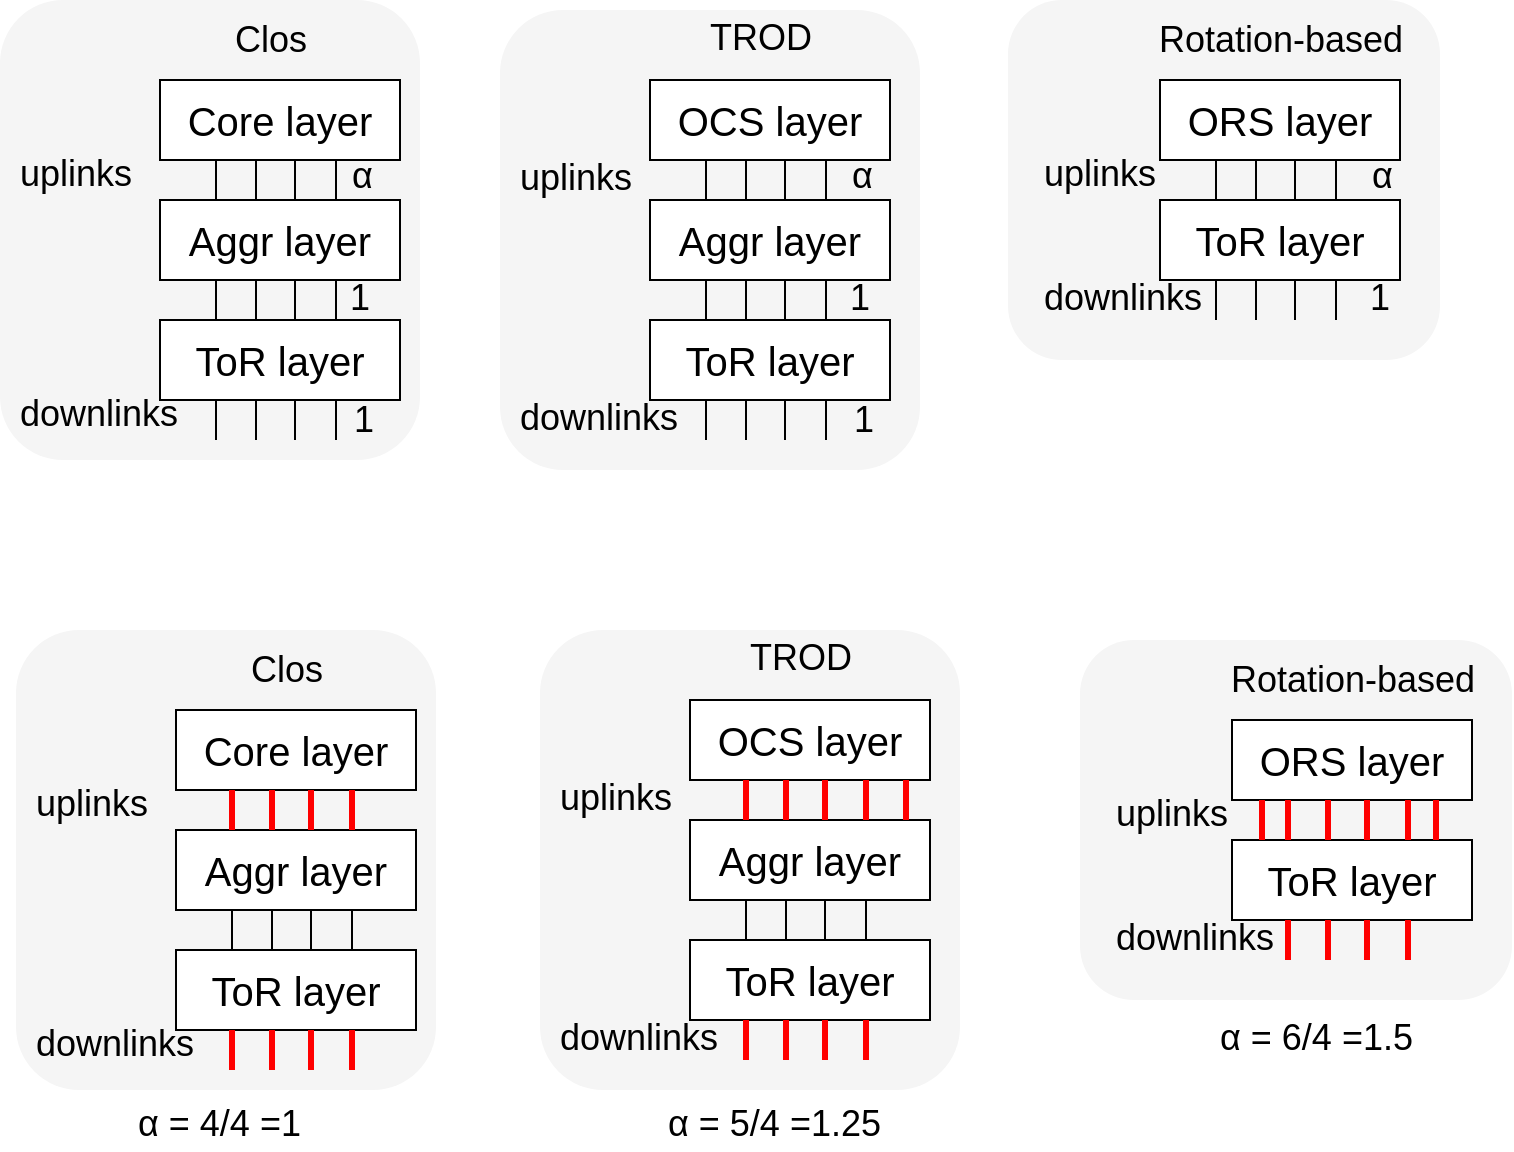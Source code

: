 <mxfile version="13.3.1" type="device"><diagram id="Op9jHo0ewqDylkcn6_16" name="Page-1"><mxGraphModel dx="1773" dy="628" grid="1" gridSize="10" guides="1" tooltips="1" connect="1" arrows="1" fold="1" page="1" pageScale="1" pageWidth="827" pageHeight="1169" math="0" shadow="0"><root><mxCell id="0"/><mxCell id="1" parent="0"/><mxCell id="8iMcbHmwSpICWa5NZXie-75" value="" style="rounded=1;whiteSpace=wrap;html=1;fillColor=#f5f5f5;strokeColor=none;fontColor=#333333;" parent="1" vertex="1"><mxGeometry x="454" y="40" width="216" height="180" as="geometry"/></mxCell><mxCell id="8iMcbHmwSpICWa5NZXie-74" value="" style="rounded=1;whiteSpace=wrap;html=1;fillColor=#f5f5f5;strokeColor=none;fontColor=#333333;" parent="1" vertex="1"><mxGeometry x="200" y="45" width="210" height="230" as="geometry"/></mxCell><mxCell id="8iMcbHmwSpICWa5NZXie-73" value="" style="rounded=1;whiteSpace=wrap;html=1;fillColor=#f5f5f5;strokeColor=none;fontColor=#333333;" parent="1" vertex="1"><mxGeometry x="-50" y="40" width="210" height="230" as="geometry"/></mxCell><mxCell id="8iMcbHmwSpICWa5NZXie-1" value="&lt;font style=&quot;font-size: 20px&quot;&gt;Aggr layer&lt;/font&gt;" style="rounded=0;whiteSpace=wrap;html=1;" parent="1" vertex="1"><mxGeometry x="30" y="140" width="120" height="40" as="geometry"/></mxCell><mxCell id="8iMcbHmwSpICWa5NZXie-2" value="&lt;font style=&quot;font-size: 20px&quot;&gt;ToR layer&lt;/font&gt;" style="rounded=0;whiteSpace=wrap;html=1;" parent="1" vertex="1"><mxGeometry x="30" y="200" width="120" height="40" as="geometry"/></mxCell><mxCell id="8iMcbHmwSpICWa5NZXie-3" value="&lt;font style=&quot;font-size: 18px&quot;&gt;Clos&lt;/font&gt;" style="text;html=1;align=center;verticalAlign=middle;resizable=0;points=[];autosize=1;" parent="1" vertex="1"><mxGeometry x="60" y="50" width="50" height="20" as="geometry"/></mxCell><mxCell id="8iMcbHmwSpICWa5NZXie-4" value="" style="endArrow=none;html=1;" parent="1" edge="1"><mxGeometry width="50" height="50" relative="1" as="geometry"><mxPoint x="58" y="200" as="sourcePoint"/><mxPoint x="58" y="180" as="targetPoint"/></mxGeometry></mxCell><mxCell id="8iMcbHmwSpICWa5NZXie-5" value="" style="endArrow=none;html=1;" parent="1" edge="1"><mxGeometry width="50" height="50" relative="1" as="geometry"><mxPoint x="78" y="200" as="sourcePoint"/><mxPoint x="78" y="180" as="targetPoint"/></mxGeometry></mxCell><mxCell id="8iMcbHmwSpICWa5NZXie-6" value="" style="endArrow=none;html=1;" parent="1" edge="1"><mxGeometry width="50" height="50" relative="1" as="geometry"><mxPoint x="97.5" y="200" as="sourcePoint"/><mxPoint x="97.5" y="180" as="targetPoint"/></mxGeometry></mxCell><mxCell id="8iMcbHmwSpICWa5NZXie-7" value="" style="endArrow=none;html=1;" parent="1" edge="1"><mxGeometry width="50" height="50" relative="1" as="geometry"><mxPoint x="118" y="200" as="sourcePoint"/><mxPoint x="118" y="180" as="targetPoint"/></mxGeometry></mxCell><mxCell id="8iMcbHmwSpICWa5NZXie-8" value="&lt;font style=&quot;font-size: 20px&quot;&gt;Core layer&lt;/font&gt;" style="rounded=0;whiteSpace=wrap;html=1;" parent="1" vertex="1"><mxGeometry x="30" y="80" width="120" height="40" as="geometry"/></mxCell><mxCell id="8iMcbHmwSpICWa5NZXie-9" value="" style="endArrow=none;html=1;" parent="1" edge="1"><mxGeometry width="50" height="50" relative="1" as="geometry"><mxPoint x="58" y="140" as="sourcePoint"/><mxPoint x="58" y="120" as="targetPoint"/></mxGeometry></mxCell><mxCell id="8iMcbHmwSpICWa5NZXie-10" value="" style="endArrow=none;html=1;" parent="1" edge="1"><mxGeometry width="50" height="50" relative="1" as="geometry"><mxPoint x="78" y="140" as="sourcePoint"/><mxPoint x="78" y="120" as="targetPoint"/></mxGeometry></mxCell><mxCell id="8iMcbHmwSpICWa5NZXie-11" value="" style="endArrow=none;html=1;" parent="1" edge="1"><mxGeometry width="50" height="50" relative="1" as="geometry"><mxPoint x="97.5" y="140" as="sourcePoint"/><mxPoint x="97.5" y="120" as="targetPoint"/></mxGeometry></mxCell><mxCell id="8iMcbHmwSpICWa5NZXie-12" value="" style="endArrow=none;html=1;" parent="1" edge="1"><mxGeometry width="50" height="50" relative="1" as="geometry"><mxPoint x="118" y="140" as="sourcePoint"/><mxPoint x="118" y="120" as="targetPoint"/></mxGeometry></mxCell><mxCell id="8iMcbHmwSpICWa5NZXie-13" value="" style="endArrow=none;html=1;" parent="1" edge="1"><mxGeometry width="50" height="50" relative="1" as="geometry"><mxPoint x="58" y="260" as="sourcePoint"/><mxPoint x="58" y="240" as="targetPoint"/></mxGeometry></mxCell><mxCell id="8iMcbHmwSpICWa5NZXie-14" value="" style="endArrow=none;html=1;" parent="1" edge="1"><mxGeometry width="50" height="50" relative="1" as="geometry"><mxPoint x="78" y="260" as="sourcePoint"/><mxPoint x="78" y="240" as="targetPoint"/></mxGeometry></mxCell><mxCell id="8iMcbHmwSpICWa5NZXie-15" value="" style="endArrow=none;html=1;" parent="1" edge="1"><mxGeometry width="50" height="50" relative="1" as="geometry"><mxPoint x="97.5" y="260" as="sourcePoint"/><mxPoint x="97.5" y="240" as="targetPoint"/></mxGeometry></mxCell><mxCell id="8iMcbHmwSpICWa5NZXie-16" value="" style="endArrow=none;html=1;" parent="1" edge="1"><mxGeometry width="50" height="50" relative="1" as="geometry"><mxPoint x="118" y="260" as="sourcePoint"/><mxPoint x="118" y="240" as="targetPoint"/></mxGeometry></mxCell><mxCell id="8iMcbHmwSpICWa5NZXie-17" value="&lt;font style=&quot;font-size: 20px&quot;&gt;Aggr layer&lt;/font&gt;" style="rounded=0;whiteSpace=wrap;html=1;" parent="1" vertex="1"><mxGeometry x="275" y="140" width="120" height="40" as="geometry"/></mxCell><mxCell id="8iMcbHmwSpICWa5NZXie-18" value="&lt;font style=&quot;font-size: 20px&quot;&gt;ToR layer&lt;/font&gt;" style="rounded=0;whiteSpace=wrap;html=1;" parent="1" vertex="1"><mxGeometry x="275" y="200" width="120" height="40" as="geometry"/></mxCell><mxCell id="8iMcbHmwSpICWa5NZXie-19" value="&lt;font style=&quot;font-size: 18px&quot;&gt;TROD&lt;br&gt;&lt;br&gt;&lt;/font&gt;" style="text;html=1;align=center;verticalAlign=middle;resizable=0;points=[];autosize=1;" parent="1" vertex="1"><mxGeometry x="295" y="50" width="70" height="40" as="geometry"/></mxCell><mxCell id="8iMcbHmwSpICWa5NZXie-20" value="" style="endArrow=none;html=1;" parent="1" edge="1"><mxGeometry width="50" height="50" relative="1" as="geometry"><mxPoint x="303" y="200" as="sourcePoint"/><mxPoint x="303" y="180" as="targetPoint"/></mxGeometry></mxCell><mxCell id="8iMcbHmwSpICWa5NZXie-21" value="" style="endArrow=none;html=1;" parent="1" edge="1"><mxGeometry width="50" height="50" relative="1" as="geometry"><mxPoint x="323" y="200" as="sourcePoint"/><mxPoint x="323" y="180" as="targetPoint"/></mxGeometry></mxCell><mxCell id="8iMcbHmwSpICWa5NZXie-22" value="" style="endArrow=none;html=1;" parent="1" edge="1"><mxGeometry width="50" height="50" relative="1" as="geometry"><mxPoint x="342.5" y="200" as="sourcePoint"/><mxPoint x="342.5" y="180" as="targetPoint"/></mxGeometry></mxCell><mxCell id="8iMcbHmwSpICWa5NZXie-23" value="" style="endArrow=none;html=1;" parent="1" edge="1"><mxGeometry width="50" height="50" relative="1" as="geometry"><mxPoint x="363" y="200" as="sourcePoint"/><mxPoint x="363" y="180" as="targetPoint"/></mxGeometry></mxCell><mxCell id="8iMcbHmwSpICWa5NZXie-24" value="&lt;font style=&quot;font-size: 20px&quot;&gt;OCS layer&lt;/font&gt;" style="rounded=0;whiteSpace=wrap;html=1;" parent="1" vertex="1"><mxGeometry x="275" y="80" width="120" height="40" as="geometry"/></mxCell><mxCell id="8iMcbHmwSpICWa5NZXie-25" value="" style="endArrow=none;html=1;" parent="1" edge="1"><mxGeometry width="50" height="50" relative="1" as="geometry"><mxPoint x="303" y="140" as="sourcePoint"/><mxPoint x="303" y="120" as="targetPoint"/></mxGeometry></mxCell><mxCell id="8iMcbHmwSpICWa5NZXie-26" value="" style="endArrow=none;html=1;" parent="1" edge="1"><mxGeometry width="50" height="50" relative="1" as="geometry"><mxPoint x="323" y="140" as="sourcePoint"/><mxPoint x="323" y="120" as="targetPoint"/></mxGeometry></mxCell><mxCell id="8iMcbHmwSpICWa5NZXie-27" value="" style="endArrow=none;html=1;" parent="1" edge="1"><mxGeometry width="50" height="50" relative="1" as="geometry"><mxPoint x="342.5" y="140" as="sourcePoint"/><mxPoint x="342.5" y="120" as="targetPoint"/></mxGeometry></mxCell><mxCell id="8iMcbHmwSpICWa5NZXie-28" value="" style="endArrow=none;html=1;" parent="1" edge="1"><mxGeometry width="50" height="50" relative="1" as="geometry"><mxPoint x="363" y="140" as="sourcePoint"/><mxPoint x="363" y="120" as="targetPoint"/></mxGeometry></mxCell><mxCell id="8iMcbHmwSpICWa5NZXie-29" value="" style="endArrow=none;html=1;" parent="1" edge="1"><mxGeometry width="50" height="50" relative="1" as="geometry"><mxPoint x="303" y="260" as="sourcePoint"/><mxPoint x="303" y="240" as="targetPoint"/></mxGeometry></mxCell><mxCell id="8iMcbHmwSpICWa5NZXie-30" value="" style="endArrow=none;html=1;" parent="1" edge="1"><mxGeometry width="50" height="50" relative="1" as="geometry"><mxPoint x="323" y="260" as="sourcePoint"/><mxPoint x="323" y="240" as="targetPoint"/></mxGeometry></mxCell><mxCell id="8iMcbHmwSpICWa5NZXie-31" value="" style="endArrow=none;html=1;" parent="1" edge="1"><mxGeometry width="50" height="50" relative="1" as="geometry"><mxPoint x="342.5" y="260" as="sourcePoint"/><mxPoint x="342.5" y="240" as="targetPoint"/></mxGeometry></mxCell><mxCell id="8iMcbHmwSpICWa5NZXie-32" value="" style="endArrow=none;html=1;" parent="1" edge="1"><mxGeometry width="50" height="50" relative="1" as="geometry"><mxPoint x="363" y="260" as="sourcePoint"/><mxPoint x="363" y="240" as="targetPoint"/></mxGeometry></mxCell><mxCell id="8iMcbHmwSpICWa5NZXie-33" value="&lt;font style=&quot;font-size: 18px&quot;&gt;uplinks&lt;/font&gt;" style="text;whiteSpace=wrap;html=1;" parent="1" vertex="1"><mxGeometry x="-42" y="110" width="60" height="30" as="geometry"/></mxCell><mxCell id="8iMcbHmwSpICWa5NZXie-34" value="&lt;font style=&quot;font-size: 18px&quot;&gt;downlinks&lt;/font&gt;" style="text;whiteSpace=wrap;html=1;" parent="1" vertex="1"><mxGeometry x="-42" y="230" width="60" height="30" as="geometry"/></mxCell><mxCell id="8iMcbHmwSpICWa5NZXie-35" value="&lt;font style=&quot;font-size: 20px&quot;&gt;ToR layer&lt;/font&gt;" style="rounded=0;whiteSpace=wrap;html=1;" parent="1" vertex="1"><mxGeometry x="530" y="140" width="120" height="40" as="geometry"/></mxCell><mxCell id="8iMcbHmwSpICWa5NZXie-37" value="&lt;font style=&quot;font-size: 18px&quot;&gt;Rotation-based&lt;br&gt;&lt;/font&gt;" style="text;html=1;align=center;verticalAlign=middle;resizable=0;points=[];autosize=1;" parent="1" vertex="1"><mxGeometry x="520" y="50" width="140" height="20" as="geometry"/></mxCell><mxCell id="8iMcbHmwSpICWa5NZXie-38" value="" style="endArrow=none;html=1;" parent="1" edge="1"><mxGeometry width="50" height="50" relative="1" as="geometry"><mxPoint x="558" y="200" as="sourcePoint"/><mxPoint x="558" y="180" as="targetPoint"/></mxGeometry></mxCell><mxCell id="8iMcbHmwSpICWa5NZXie-39" value="" style="endArrow=none;html=1;" parent="1" edge="1"><mxGeometry width="50" height="50" relative="1" as="geometry"><mxPoint x="578" y="200" as="sourcePoint"/><mxPoint x="578" y="180" as="targetPoint"/></mxGeometry></mxCell><mxCell id="8iMcbHmwSpICWa5NZXie-40" value="" style="endArrow=none;html=1;" parent="1" edge="1"><mxGeometry width="50" height="50" relative="1" as="geometry"><mxPoint x="597.5" y="200" as="sourcePoint"/><mxPoint x="597.5" y="180" as="targetPoint"/></mxGeometry></mxCell><mxCell id="8iMcbHmwSpICWa5NZXie-41" value="" style="endArrow=none;html=1;" parent="1" edge="1"><mxGeometry width="50" height="50" relative="1" as="geometry"><mxPoint x="618" y="200" as="sourcePoint"/><mxPoint x="618" y="180" as="targetPoint"/></mxGeometry></mxCell><mxCell id="8iMcbHmwSpICWa5NZXie-42" value="&lt;font style=&quot;font-size: 20px&quot;&gt;ORS layer&lt;/font&gt;" style="rounded=0;whiteSpace=wrap;html=1;" parent="1" vertex="1"><mxGeometry x="530" y="80" width="120" height="40" as="geometry"/></mxCell><mxCell id="8iMcbHmwSpICWa5NZXie-43" value="" style="endArrow=none;html=1;" parent="1" edge="1"><mxGeometry width="50" height="50" relative="1" as="geometry"><mxPoint x="558" y="140" as="sourcePoint"/><mxPoint x="558" y="120" as="targetPoint"/></mxGeometry></mxCell><mxCell id="8iMcbHmwSpICWa5NZXie-44" value="" style="endArrow=none;html=1;" parent="1" edge="1"><mxGeometry width="50" height="50" relative="1" as="geometry"><mxPoint x="578" y="140" as="sourcePoint"/><mxPoint x="578" y="120" as="targetPoint"/></mxGeometry></mxCell><mxCell id="8iMcbHmwSpICWa5NZXie-45" value="" style="endArrow=none;html=1;" parent="1" edge="1"><mxGeometry width="50" height="50" relative="1" as="geometry"><mxPoint x="597.5" y="140" as="sourcePoint"/><mxPoint x="597.5" y="120" as="targetPoint"/></mxGeometry></mxCell><mxCell id="8iMcbHmwSpICWa5NZXie-46" value="" style="endArrow=none;html=1;" parent="1" edge="1"><mxGeometry width="50" height="50" relative="1" as="geometry"><mxPoint x="618" y="140" as="sourcePoint"/><mxPoint x="618" y="120" as="targetPoint"/></mxGeometry></mxCell><mxCell id="8iMcbHmwSpICWa5NZXie-68" value="&lt;font style=&quot;font-size: 18px&quot;&gt;uplinks&lt;/font&gt;" style="text;whiteSpace=wrap;html=1;" parent="1" vertex="1"><mxGeometry x="208" y="112" width="60" height="30" as="geometry"/></mxCell><mxCell id="8iMcbHmwSpICWa5NZXie-69" value="&lt;font style=&quot;font-size: 18px&quot;&gt;downlinks&lt;/font&gt;" style="text;whiteSpace=wrap;html=1;" parent="1" vertex="1"><mxGeometry x="208" y="232" width="60" height="30" as="geometry"/></mxCell><mxCell id="8iMcbHmwSpICWa5NZXie-70" value="&lt;font style=&quot;font-size: 18px&quot;&gt;uplinks&lt;/font&gt;" style="text;whiteSpace=wrap;html=1;" parent="1" vertex="1"><mxGeometry x="470" y="110" width="60" height="30" as="geometry"/></mxCell><mxCell id="8iMcbHmwSpICWa5NZXie-71" value="&lt;font style=&quot;font-size: 18px&quot;&gt;downlinks&lt;/font&gt;" style="text;whiteSpace=wrap;html=1;" parent="1" vertex="1"><mxGeometry x="470" y="172" width="60" height="30" as="geometry"/></mxCell><mxCell id="osnJoThfvf7gJGXXG575-1" value="&lt;font style=&quot;font-size: 18px&quot;&gt;1&lt;/font&gt;" style="text;whiteSpace=wrap;html=1;" parent="1" vertex="1"><mxGeometry x="125" y="233" width="60" height="30" as="geometry"/></mxCell><mxCell id="osnJoThfvf7gJGXXG575-2" value="&lt;font style=&quot;font-size: 18px&quot;&gt;1&lt;/font&gt;" style="text;whiteSpace=wrap;html=1;" parent="1" vertex="1"><mxGeometry x="123" y="172" width="60" height="30" as="geometry"/></mxCell><mxCell id="osnJoThfvf7gJGXXG575-3" value="&lt;span style=&quot;font-size: 18px&quot;&gt;α&lt;/span&gt;" style="text;whiteSpace=wrap;html=1;" parent="1" vertex="1"><mxGeometry x="124" y="111" width="60" height="30" as="geometry"/></mxCell><mxCell id="osnJoThfvf7gJGXXG575-4" value="&lt;font style=&quot;font-size: 18px&quot;&gt;1&lt;/font&gt;" style="text;whiteSpace=wrap;html=1;" parent="1" vertex="1"><mxGeometry x="375" y="233" width="60" height="30" as="geometry"/></mxCell><mxCell id="osnJoThfvf7gJGXXG575-5" value="&lt;font style=&quot;font-size: 18px&quot;&gt;1&lt;/font&gt;" style="text;whiteSpace=wrap;html=1;" parent="1" vertex="1"><mxGeometry x="373" y="172" width="60" height="30" as="geometry"/></mxCell><mxCell id="osnJoThfvf7gJGXXG575-6" value="&lt;span style=&quot;font-size: 18px&quot;&gt;α&lt;/span&gt;" style="text;whiteSpace=wrap;html=1;" parent="1" vertex="1"><mxGeometry x="374" y="111" width="60" height="30" as="geometry"/></mxCell><mxCell id="osnJoThfvf7gJGXXG575-7" value="&lt;font style=&quot;font-size: 18px&quot;&gt;1&lt;/font&gt;" style="text;whiteSpace=wrap;html=1;" parent="1" vertex="1"><mxGeometry x="633" y="172" width="60" height="30" as="geometry"/></mxCell><mxCell id="osnJoThfvf7gJGXXG575-8" value="&lt;span style=&quot;font-size: 18px&quot;&gt;α&lt;/span&gt;" style="text;whiteSpace=wrap;html=1;" parent="1" vertex="1"><mxGeometry x="634" y="111" width="60" height="30" as="geometry"/></mxCell><mxCell id="ZwWFiYqxc0m16YC4w7bp-1" value="" style="rounded=1;whiteSpace=wrap;html=1;fillColor=#f5f5f5;strokeColor=none;fontColor=#333333;strokeWidth=3;" vertex="1" parent="1"><mxGeometry x="-42" y="355" width="210" height="230" as="geometry"/></mxCell><mxCell id="ZwWFiYqxc0m16YC4w7bp-2" value="&lt;font style=&quot;font-size: 20px&quot;&gt;Aggr layer&lt;/font&gt;" style="rounded=0;whiteSpace=wrap;html=1;" vertex="1" parent="1"><mxGeometry x="38" y="455" width="120" height="40" as="geometry"/></mxCell><mxCell id="ZwWFiYqxc0m16YC4w7bp-3" value="&lt;font style=&quot;font-size: 20px&quot;&gt;ToR layer&lt;/font&gt;" style="rounded=0;whiteSpace=wrap;html=1;" vertex="1" parent="1"><mxGeometry x="38" y="515" width="120" height="40" as="geometry"/></mxCell><mxCell id="ZwWFiYqxc0m16YC4w7bp-4" value="&lt;font style=&quot;font-size: 18px&quot;&gt;Clos&lt;/font&gt;" style="text;html=1;align=center;verticalAlign=middle;resizable=0;points=[];autosize=1;" vertex="1" parent="1"><mxGeometry x="68" y="365" width="50" height="20" as="geometry"/></mxCell><mxCell id="ZwWFiYqxc0m16YC4w7bp-5" value="" style="endArrow=none;html=1;" edge="1" parent="1"><mxGeometry width="50" height="50" relative="1" as="geometry"><mxPoint x="66" y="515" as="sourcePoint"/><mxPoint x="66" y="495" as="targetPoint"/></mxGeometry></mxCell><mxCell id="ZwWFiYqxc0m16YC4w7bp-6" value="" style="endArrow=none;html=1;" edge="1" parent="1"><mxGeometry width="50" height="50" relative="1" as="geometry"><mxPoint x="86" y="515" as="sourcePoint"/><mxPoint x="86" y="495" as="targetPoint"/></mxGeometry></mxCell><mxCell id="ZwWFiYqxc0m16YC4w7bp-7" value="" style="endArrow=none;html=1;" edge="1" parent="1"><mxGeometry width="50" height="50" relative="1" as="geometry"><mxPoint x="105.5" y="515" as="sourcePoint"/><mxPoint x="105.5" y="495" as="targetPoint"/></mxGeometry></mxCell><mxCell id="ZwWFiYqxc0m16YC4w7bp-8" value="" style="endArrow=none;html=1;" edge="1" parent="1"><mxGeometry width="50" height="50" relative="1" as="geometry"><mxPoint x="126" y="515" as="sourcePoint"/><mxPoint x="126" y="495" as="targetPoint"/></mxGeometry></mxCell><mxCell id="ZwWFiYqxc0m16YC4w7bp-9" value="&lt;font style=&quot;font-size: 20px&quot;&gt;Core layer&lt;/font&gt;" style="rounded=0;whiteSpace=wrap;html=1;" vertex="1" parent="1"><mxGeometry x="38" y="395" width="120" height="40" as="geometry"/></mxCell><mxCell id="ZwWFiYqxc0m16YC4w7bp-10" value="" style="endArrow=none;html=1;strokeColor=#FF0000;strokeWidth=3;" edge="1" parent="1"><mxGeometry width="50" height="50" relative="1" as="geometry"><mxPoint x="66" y="455" as="sourcePoint"/><mxPoint x="66" y="435" as="targetPoint"/></mxGeometry></mxCell><mxCell id="ZwWFiYqxc0m16YC4w7bp-11" value="" style="endArrow=none;html=1;strokeColor=#FF0000;strokeWidth=3;" edge="1" parent="1"><mxGeometry width="50" height="50" relative="1" as="geometry"><mxPoint x="86" y="455" as="sourcePoint"/><mxPoint x="86" y="435" as="targetPoint"/></mxGeometry></mxCell><mxCell id="ZwWFiYqxc0m16YC4w7bp-12" value="" style="endArrow=none;html=1;strokeColor=#FF0000;strokeWidth=3;" edge="1" parent="1"><mxGeometry width="50" height="50" relative="1" as="geometry"><mxPoint x="105.5" y="455" as="sourcePoint"/><mxPoint x="105.5" y="435" as="targetPoint"/></mxGeometry></mxCell><mxCell id="ZwWFiYqxc0m16YC4w7bp-13" value="" style="endArrow=none;html=1;strokeColor=#FF0000;strokeWidth=3;" edge="1" parent="1"><mxGeometry width="50" height="50" relative="1" as="geometry"><mxPoint x="126" y="455" as="sourcePoint"/><mxPoint x="126" y="435" as="targetPoint"/></mxGeometry></mxCell><mxCell id="ZwWFiYqxc0m16YC4w7bp-14" value="" style="endArrow=none;html=1;strokeColor=#FF0000;strokeWidth=3;" edge="1" parent="1"><mxGeometry width="50" height="50" relative="1" as="geometry"><mxPoint x="66" y="575" as="sourcePoint"/><mxPoint x="66" y="555" as="targetPoint"/></mxGeometry></mxCell><mxCell id="ZwWFiYqxc0m16YC4w7bp-15" value="" style="endArrow=none;html=1;strokeColor=#FF0000;strokeWidth=3;" edge="1" parent="1"><mxGeometry width="50" height="50" relative="1" as="geometry"><mxPoint x="86" y="575" as="sourcePoint"/><mxPoint x="86" y="555" as="targetPoint"/></mxGeometry></mxCell><mxCell id="ZwWFiYqxc0m16YC4w7bp-16" value="" style="endArrow=none;html=1;strokeColor=#FF0000;strokeWidth=3;" edge="1" parent="1"><mxGeometry width="50" height="50" relative="1" as="geometry"><mxPoint x="105.5" y="575" as="sourcePoint"/><mxPoint x="105.5" y="555" as="targetPoint"/></mxGeometry></mxCell><mxCell id="ZwWFiYqxc0m16YC4w7bp-17" value="" style="endArrow=none;html=1;strokeColor=#FF0000;strokeWidth=3;" edge="1" parent="1"><mxGeometry width="50" height="50" relative="1" as="geometry"><mxPoint x="126" y="575" as="sourcePoint"/><mxPoint x="126" y="555" as="targetPoint"/></mxGeometry></mxCell><mxCell id="ZwWFiYqxc0m16YC4w7bp-18" value="&lt;font style=&quot;font-size: 18px&quot;&gt;uplinks&lt;/font&gt;" style="text;whiteSpace=wrap;html=1;" vertex="1" parent="1"><mxGeometry x="-34" y="425" width="60" height="30" as="geometry"/></mxCell><mxCell id="ZwWFiYqxc0m16YC4w7bp-19" value="&lt;font style=&quot;font-size: 18px&quot;&gt;downlinks&lt;/font&gt;" style="text;whiteSpace=wrap;html=1;" vertex="1" parent="1"><mxGeometry x="-34" y="545" width="60" height="30" as="geometry"/></mxCell><mxCell id="ZwWFiYqxc0m16YC4w7bp-20" value="&lt;span style=&quot;font-size: 18px&quot;&gt;α = 4/4 =1&lt;/span&gt;" style="text;whiteSpace=wrap;html=1;" vertex="1" parent="1"><mxGeometry x="17" y="585" width="106" height="30" as="geometry"/></mxCell><mxCell id="ZwWFiYqxc0m16YC4w7bp-21" value="" style="rounded=1;whiteSpace=wrap;html=1;fillColor=#f5f5f5;strokeColor=none;fontColor=#333333;" vertex="1" parent="1"><mxGeometry x="220" y="355" width="210" height="230" as="geometry"/></mxCell><mxCell id="ZwWFiYqxc0m16YC4w7bp-22" value="&lt;font style=&quot;font-size: 20px&quot;&gt;Aggr layer&lt;/font&gt;" style="rounded=0;whiteSpace=wrap;html=1;" vertex="1" parent="1"><mxGeometry x="295" y="450" width="120" height="40" as="geometry"/></mxCell><mxCell id="ZwWFiYqxc0m16YC4w7bp-23" value="&lt;font style=&quot;font-size: 20px&quot;&gt;ToR layer&lt;/font&gt;" style="rounded=0;whiteSpace=wrap;html=1;" vertex="1" parent="1"><mxGeometry x="295" y="510" width="120" height="40" as="geometry"/></mxCell><mxCell id="ZwWFiYqxc0m16YC4w7bp-24" value="&lt;font style=&quot;font-size: 18px&quot;&gt;TROD&lt;br&gt;&lt;br&gt;&lt;/font&gt;" style="text;html=1;align=center;verticalAlign=middle;resizable=0;points=[];autosize=1;" vertex="1" parent="1"><mxGeometry x="315" y="360" width="70" height="40" as="geometry"/></mxCell><mxCell id="ZwWFiYqxc0m16YC4w7bp-25" value="" style="endArrow=none;html=1;" edge="1" parent="1"><mxGeometry width="50" height="50" relative="1" as="geometry"><mxPoint x="323" y="510" as="sourcePoint"/><mxPoint x="323" y="490" as="targetPoint"/></mxGeometry></mxCell><mxCell id="ZwWFiYqxc0m16YC4w7bp-26" value="" style="endArrow=none;html=1;" edge="1" parent="1"><mxGeometry width="50" height="50" relative="1" as="geometry"><mxPoint x="343" y="510" as="sourcePoint"/><mxPoint x="343" y="490" as="targetPoint"/></mxGeometry></mxCell><mxCell id="ZwWFiYqxc0m16YC4w7bp-27" value="" style="endArrow=none;html=1;" edge="1" parent="1"><mxGeometry width="50" height="50" relative="1" as="geometry"><mxPoint x="362.5" y="510" as="sourcePoint"/><mxPoint x="362.5" y="490" as="targetPoint"/></mxGeometry></mxCell><mxCell id="ZwWFiYqxc0m16YC4w7bp-28" value="" style="endArrow=none;html=1;" edge="1" parent="1"><mxGeometry width="50" height="50" relative="1" as="geometry"><mxPoint x="383" y="510" as="sourcePoint"/><mxPoint x="383" y="490" as="targetPoint"/></mxGeometry></mxCell><mxCell id="ZwWFiYqxc0m16YC4w7bp-29" value="&lt;font style=&quot;font-size: 20px&quot;&gt;OCS layer&lt;/font&gt;" style="rounded=0;whiteSpace=wrap;html=1;" vertex="1" parent="1"><mxGeometry x="295" y="390" width="120" height="40" as="geometry"/></mxCell><mxCell id="ZwWFiYqxc0m16YC4w7bp-30" value="" style="endArrow=none;html=1;strokeColor=#FF0000;strokeWidth=3;" edge="1" parent="1"><mxGeometry width="50" height="50" relative="1" as="geometry"><mxPoint x="323" y="450" as="sourcePoint"/><mxPoint x="323" y="430" as="targetPoint"/></mxGeometry></mxCell><mxCell id="ZwWFiYqxc0m16YC4w7bp-31" value="" style="endArrow=none;html=1;strokeColor=#FF0000;strokeWidth=3;" edge="1" parent="1"><mxGeometry width="50" height="50" relative="1" as="geometry"><mxPoint x="343" y="450" as="sourcePoint"/><mxPoint x="343" y="430" as="targetPoint"/></mxGeometry></mxCell><mxCell id="ZwWFiYqxc0m16YC4w7bp-32" value="" style="endArrow=none;html=1;strokeColor=#FF0000;strokeWidth=3;" edge="1" parent="1"><mxGeometry width="50" height="50" relative="1" as="geometry"><mxPoint x="362.5" y="450" as="sourcePoint"/><mxPoint x="362.5" y="430" as="targetPoint"/></mxGeometry></mxCell><mxCell id="ZwWFiYqxc0m16YC4w7bp-33" value="" style="endArrow=none;html=1;strokeColor=#FF0000;strokeWidth=3;" edge="1" parent="1"><mxGeometry width="50" height="50" relative="1" as="geometry"><mxPoint x="383" y="450" as="sourcePoint"/><mxPoint x="383" y="430" as="targetPoint"/></mxGeometry></mxCell><mxCell id="ZwWFiYqxc0m16YC4w7bp-34" value="" style="endArrow=none;html=1;strokeColor=#FF0000;strokeWidth=3;" edge="1" parent="1"><mxGeometry width="50" height="50" relative="1" as="geometry"><mxPoint x="323" y="570" as="sourcePoint"/><mxPoint x="323" y="550" as="targetPoint"/></mxGeometry></mxCell><mxCell id="ZwWFiYqxc0m16YC4w7bp-35" value="" style="endArrow=none;html=1;strokeColor=#FF0000;strokeWidth=3;" edge="1" parent="1"><mxGeometry width="50" height="50" relative="1" as="geometry"><mxPoint x="343" y="570" as="sourcePoint"/><mxPoint x="343" y="550" as="targetPoint"/></mxGeometry></mxCell><mxCell id="ZwWFiYqxc0m16YC4w7bp-36" value="" style="endArrow=none;html=1;strokeColor=#FF0000;strokeWidth=3;" edge="1" parent="1"><mxGeometry width="50" height="50" relative="1" as="geometry"><mxPoint x="362.5" y="570" as="sourcePoint"/><mxPoint x="362.5" y="550" as="targetPoint"/></mxGeometry></mxCell><mxCell id="ZwWFiYqxc0m16YC4w7bp-37" value="" style="endArrow=none;html=1;strokeColor=#FF0000;strokeWidth=3;" edge="1" parent="1"><mxGeometry width="50" height="50" relative="1" as="geometry"><mxPoint x="383" y="570" as="sourcePoint"/><mxPoint x="383" y="550" as="targetPoint"/></mxGeometry></mxCell><mxCell id="ZwWFiYqxc0m16YC4w7bp-38" value="&lt;font style=&quot;font-size: 18px&quot;&gt;uplinks&lt;/font&gt;" style="text;whiteSpace=wrap;html=1;" vertex="1" parent="1"><mxGeometry x="228" y="422" width="60" height="30" as="geometry"/></mxCell><mxCell id="ZwWFiYqxc0m16YC4w7bp-39" value="&lt;font style=&quot;font-size: 18px&quot;&gt;downlinks&lt;/font&gt;" style="text;whiteSpace=wrap;html=1;" vertex="1" parent="1"><mxGeometry x="228" y="542" width="60" height="30" as="geometry"/></mxCell><mxCell id="ZwWFiYqxc0m16YC4w7bp-40" value="&lt;span style=&quot;font-size: 18px&quot;&gt;α = 5/4 =1.25&lt;/span&gt;" style="text;whiteSpace=wrap;html=1;" vertex="1" parent="1"><mxGeometry x="282" y="585" width="138" height="30" as="geometry"/></mxCell><mxCell id="ZwWFiYqxc0m16YC4w7bp-41" value="" style="endArrow=none;html=1;strokeColor=#FF0000;strokeWidth=3;" edge="1" parent="1"><mxGeometry width="50" height="50" relative="1" as="geometry"><mxPoint x="403" y="450" as="sourcePoint"/><mxPoint x="403" y="430" as="targetPoint"/></mxGeometry></mxCell><mxCell id="ZwWFiYqxc0m16YC4w7bp-42" value="" style="rounded=1;whiteSpace=wrap;html=1;fillColor=#f5f5f5;strokeColor=none;fontColor=#333333;" vertex="1" parent="1"><mxGeometry x="490" y="360" width="216" height="180" as="geometry"/></mxCell><mxCell id="ZwWFiYqxc0m16YC4w7bp-43" value="&lt;font style=&quot;font-size: 20px&quot;&gt;ToR layer&lt;/font&gt;" style="rounded=0;whiteSpace=wrap;html=1;" vertex="1" parent="1"><mxGeometry x="566" y="460" width="120" height="40" as="geometry"/></mxCell><mxCell id="ZwWFiYqxc0m16YC4w7bp-44" value="&lt;font style=&quot;font-size: 18px&quot;&gt;Rotation-based&lt;br&gt;&lt;/font&gt;" style="text;html=1;align=center;verticalAlign=middle;resizable=0;points=[];autosize=1;" vertex="1" parent="1"><mxGeometry x="556" y="370" width="140" height="20" as="geometry"/></mxCell><mxCell id="ZwWFiYqxc0m16YC4w7bp-45" value="" style="endArrow=none;html=1;strokeColor=#FF0000;strokeWidth=3;" edge="1" parent="1"><mxGeometry width="50" height="50" relative="1" as="geometry"><mxPoint x="594" y="520" as="sourcePoint"/><mxPoint x="594" y="500" as="targetPoint"/></mxGeometry></mxCell><mxCell id="ZwWFiYqxc0m16YC4w7bp-46" value="" style="endArrow=none;html=1;strokeColor=#FF0000;strokeWidth=3;" edge="1" parent="1"><mxGeometry width="50" height="50" relative="1" as="geometry"><mxPoint x="614" y="520" as="sourcePoint"/><mxPoint x="614" y="500" as="targetPoint"/></mxGeometry></mxCell><mxCell id="ZwWFiYqxc0m16YC4w7bp-47" value="" style="endArrow=none;html=1;strokeColor=#FF0000;strokeWidth=3;" edge="1" parent="1"><mxGeometry width="50" height="50" relative="1" as="geometry"><mxPoint x="633.5" y="520" as="sourcePoint"/><mxPoint x="633.5" y="500" as="targetPoint"/></mxGeometry></mxCell><mxCell id="ZwWFiYqxc0m16YC4w7bp-48" value="" style="endArrow=none;html=1;strokeColor=#FF0000;strokeWidth=3;" edge="1" parent="1"><mxGeometry width="50" height="50" relative="1" as="geometry"><mxPoint x="654" y="520" as="sourcePoint"/><mxPoint x="654" y="500" as="targetPoint"/></mxGeometry></mxCell><mxCell id="ZwWFiYqxc0m16YC4w7bp-49" value="&lt;font style=&quot;font-size: 20px&quot;&gt;ORS layer&lt;/font&gt;" style="rounded=0;whiteSpace=wrap;html=1;" vertex="1" parent="1"><mxGeometry x="566" y="400" width="120" height="40" as="geometry"/></mxCell><mxCell id="ZwWFiYqxc0m16YC4w7bp-50" value="" style="endArrow=none;html=1;strokeColor=#FF0000;strokeWidth=3;" edge="1" parent="1"><mxGeometry width="50" height="50" relative="1" as="geometry"><mxPoint x="594" y="460" as="sourcePoint"/><mxPoint x="594" y="440" as="targetPoint"/></mxGeometry></mxCell><mxCell id="ZwWFiYqxc0m16YC4w7bp-51" value="" style="endArrow=none;html=1;strokeColor=#FF0000;strokeWidth=3;" edge="1" parent="1"><mxGeometry width="50" height="50" relative="1" as="geometry"><mxPoint x="614" y="460" as="sourcePoint"/><mxPoint x="614" y="440" as="targetPoint"/></mxGeometry></mxCell><mxCell id="ZwWFiYqxc0m16YC4w7bp-52" value="" style="endArrow=none;html=1;strokeColor=#FF0000;strokeWidth=3;" edge="1" parent="1"><mxGeometry width="50" height="50" relative="1" as="geometry"><mxPoint x="633.5" y="460" as="sourcePoint"/><mxPoint x="633.5" y="440" as="targetPoint"/></mxGeometry></mxCell><mxCell id="ZwWFiYqxc0m16YC4w7bp-53" value="" style="endArrow=none;html=1;strokeColor=#FF0000;strokeWidth=3;" edge="1" parent="1"><mxGeometry width="50" height="50" relative="1" as="geometry"><mxPoint x="654" y="460" as="sourcePoint"/><mxPoint x="654" y="440" as="targetPoint"/></mxGeometry></mxCell><mxCell id="ZwWFiYqxc0m16YC4w7bp-54" value="&lt;font style=&quot;font-size: 18px&quot;&gt;uplinks&lt;/font&gt;" style="text;whiteSpace=wrap;html=1;" vertex="1" parent="1"><mxGeometry x="506" y="430" width="60" height="30" as="geometry"/></mxCell><mxCell id="ZwWFiYqxc0m16YC4w7bp-55" value="&lt;font style=&quot;font-size: 18px&quot;&gt;downlinks&lt;/font&gt;" style="text;whiteSpace=wrap;html=1;" vertex="1" parent="1"><mxGeometry x="506" y="492" width="60" height="30" as="geometry"/></mxCell><mxCell id="ZwWFiYqxc0m16YC4w7bp-58" value="&lt;span style=&quot;font-size: 18px&quot;&gt;α = 6/4 =1.5&lt;/span&gt;" style="text;whiteSpace=wrap;html=1;" vertex="1" parent="1"><mxGeometry x="558" y="542" width="138" height="30" as="geometry"/></mxCell><mxCell id="ZwWFiYqxc0m16YC4w7bp-59" value="" style="endArrow=none;html=1;strokeColor=#FF0000;strokeWidth=3;" edge="1" parent="1"><mxGeometry width="50" height="50" relative="1" as="geometry"><mxPoint x="668" y="460" as="sourcePoint"/><mxPoint x="668" y="440" as="targetPoint"/></mxGeometry></mxCell><mxCell id="ZwWFiYqxc0m16YC4w7bp-60" value="" style="endArrow=none;html=1;strokeColor=#FF0000;strokeWidth=3;" edge="1" parent="1"><mxGeometry width="50" height="50" relative="1" as="geometry"><mxPoint x="581" y="460" as="sourcePoint"/><mxPoint x="581" y="440" as="targetPoint"/></mxGeometry></mxCell></root></mxGraphModel></diagram></mxfile>